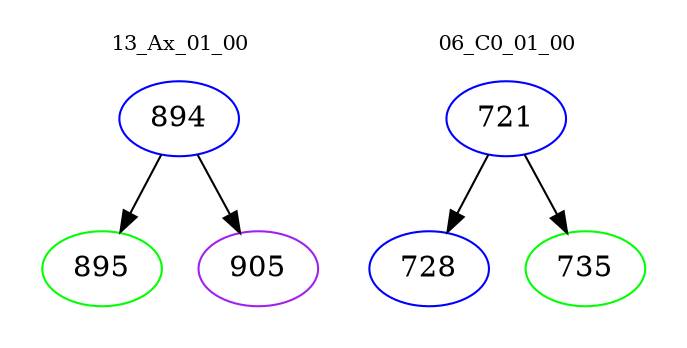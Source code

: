 digraph{
subgraph cluster_0 {
color = white
label = "13_Ax_01_00";
fontsize=10;
T0_894 [label="894", color="blue"]
T0_894 -> T0_895 [color="black"]
T0_895 [label="895", color="green"]
T0_894 -> T0_905 [color="black"]
T0_905 [label="905", color="purple"]
}
subgraph cluster_1 {
color = white
label = "06_C0_01_00";
fontsize=10;
T1_721 [label="721", color="blue"]
T1_721 -> T1_728 [color="black"]
T1_728 [label="728", color="blue"]
T1_721 -> T1_735 [color="black"]
T1_735 [label="735", color="green"]
}
}

